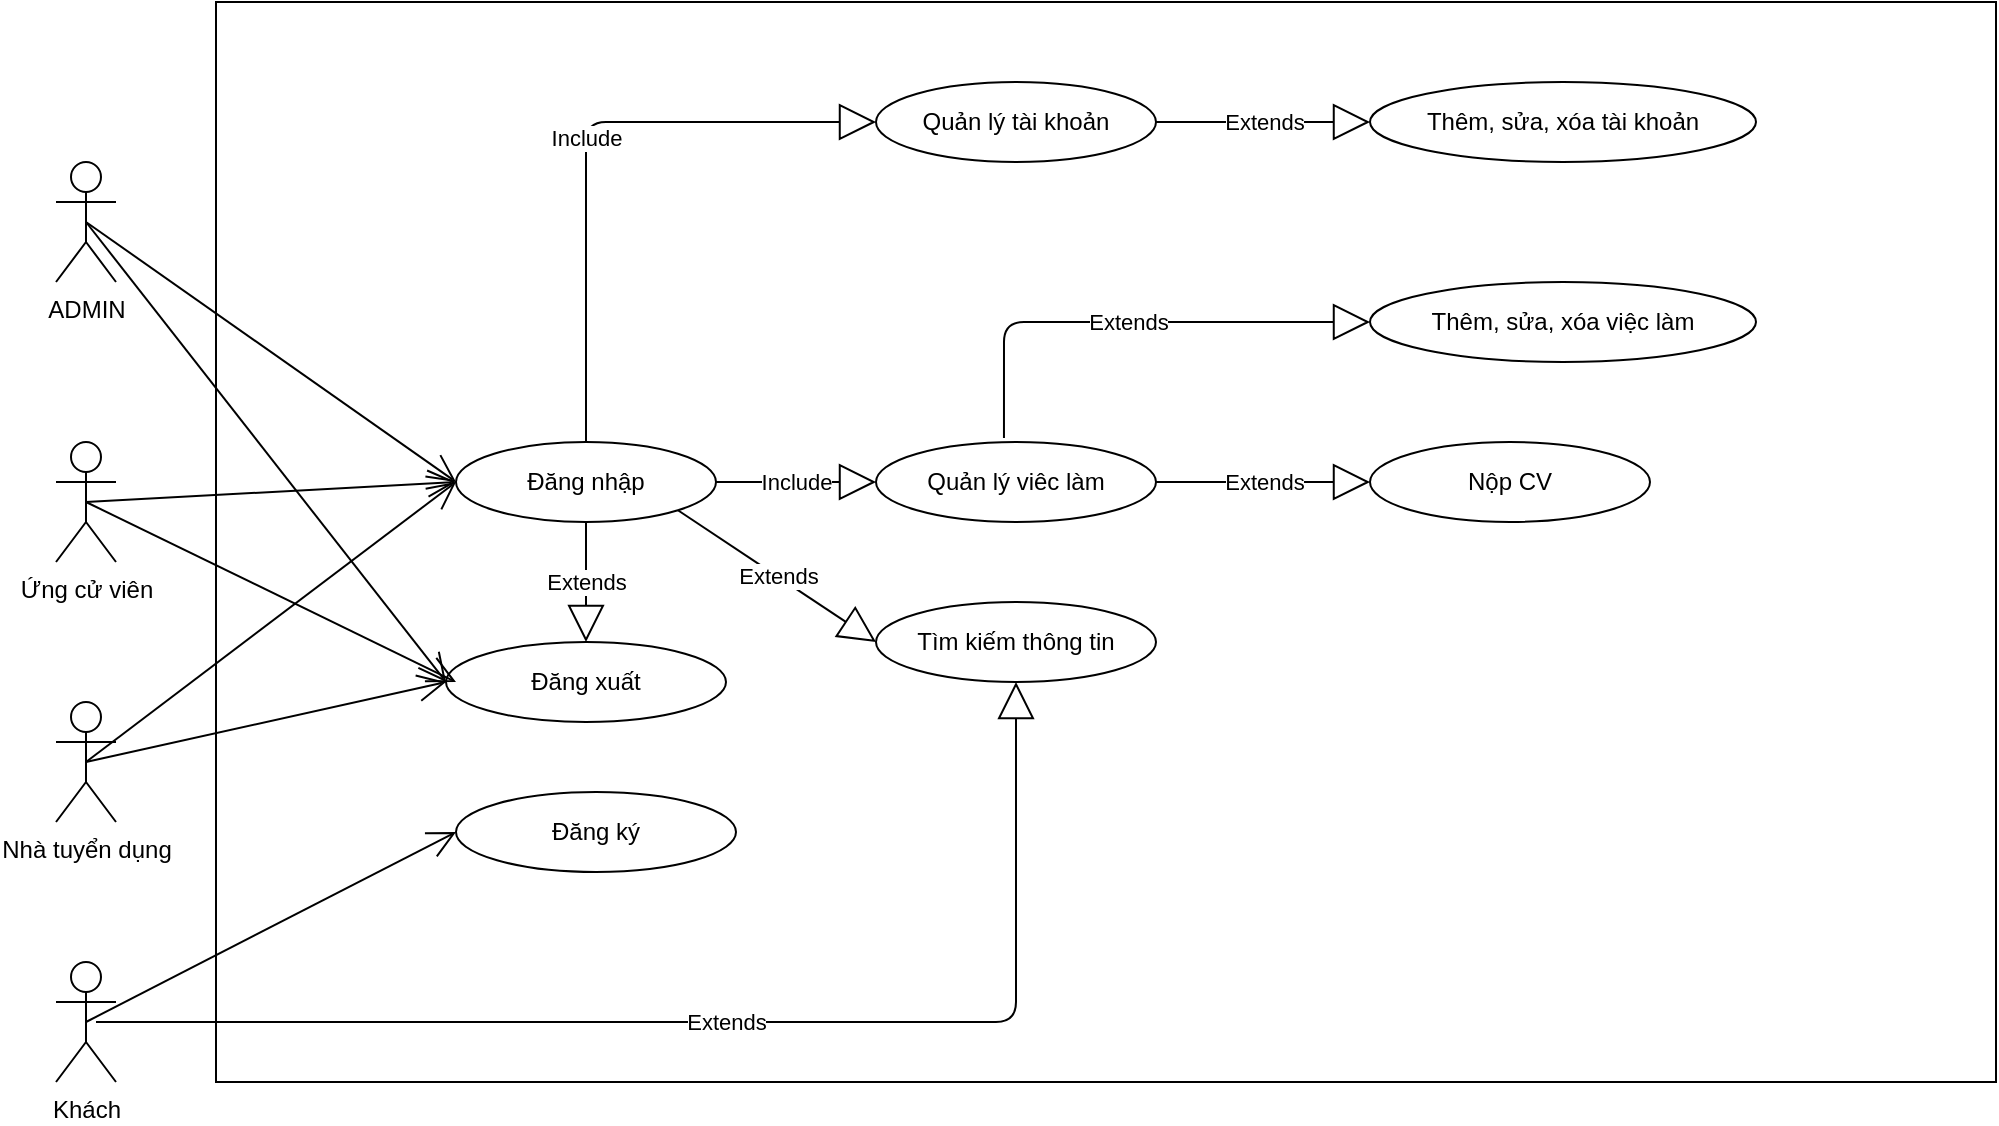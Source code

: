 <mxfile>
    <diagram id="fr2KlNhKOkzF03lNpVE4" name="Use Case">
        <mxGraphModel dx="858" dy="516" grid="1" gridSize="10" guides="1" tooltips="1" connect="1" arrows="1" fold="1" page="1" pageScale="1" pageWidth="827" pageHeight="1169" background="#FFFFFF" math="0" shadow="0">
            <root>
                <mxCell id="eJQgL__n1sZ1vPiGduDF-0"/>
                <mxCell id="eJQgL__n1sZ1vPiGduDF-1" parent="eJQgL__n1sZ1vPiGduDF-0"/>
                <mxCell id="x86TnqXoDqmTtLjbJhbb-0" value="ADMIN" style="shape=umlActor;verticalLabelPosition=bottom;verticalAlign=top;html=1;fontColor=#000000;strokeColor=#000000;" vertex="1" parent="eJQgL__n1sZ1vPiGduDF-1">
                    <mxGeometry x="30" y="230" width="30" height="60" as="geometry"/>
                </mxCell>
                <mxCell id="x86TnqXoDqmTtLjbJhbb-1" value="" style="html=1;fontColor=#000000;strokeColor=#000000;fillColor=#FFFFFF;" vertex="1" parent="eJQgL__n1sZ1vPiGduDF-1">
                    <mxGeometry x="110" y="150" width="890" height="540" as="geometry"/>
                </mxCell>
                <mxCell id="x86TnqXoDqmTtLjbJhbb-2" value="Đăng nhập" style="ellipse;whiteSpace=wrap;html=1;fontColor=#000000;strokeColor=#000000;fillColor=#FFFFFF;" vertex="1" parent="eJQgL__n1sZ1vPiGduDF-1">
                    <mxGeometry x="230" y="370" width="130" height="40" as="geometry"/>
                </mxCell>
                <mxCell id="x86TnqXoDqmTtLjbJhbb-3" value="Đăng ký" style="ellipse;whiteSpace=wrap;html=1;fontColor=#000000;strokeColor=#000000;fillColor=#FFFFFF;" vertex="1" parent="eJQgL__n1sZ1vPiGduDF-1">
                    <mxGeometry x="230" y="545" width="140" height="40" as="geometry"/>
                </mxCell>
                <mxCell id="x86TnqXoDqmTtLjbJhbb-4" value="Quản lý tài khoản" style="ellipse;whiteSpace=wrap;html=1;fontColor=#000000;strokeColor=#000000;fillColor=#FFFFFF;" vertex="1" parent="eJQgL__n1sZ1vPiGduDF-1">
                    <mxGeometry x="440" y="190" width="140" height="40" as="geometry"/>
                </mxCell>
                <mxCell id="x86TnqXoDqmTtLjbJhbb-6" value="Tìm kiếm thông tin" style="ellipse;whiteSpace=wrap;html=1;fontColor=#000000;strokeColor=#000000;fillColor=#FFFFFF;" vertex="1" parent="eJQgL__n1sZ1vPiGduDF-1">
                    <mxGeometry x="440" y="450" width="140" height="40" as="geometry"/>
                </mxCell>
                <mxCell id="x86TnqXoDqmTtLjbJhbb-7" value="Nộp CV" style="ellipse;whiteSpace=wrap;html=1;fontColor=#000000;strokeColor=#000000;fillColor=#FFFFFF;" vertex="1" parent="eJQgL__n1sZ1vPiGduDF-1">
                    <mxGeometry x="687" y="370" width="140" height="40" as="geometry"/>
                </mxCell>
                <mxCell id="x86TnqXoDqmTtLjbJhbb-8" value="Quản lý viêc làm" style="ellipse;whiteSpace=wrap;html=1;fontColor=#000000;strokeColor=#000000;fillColor=#FFFFFF;" vertex="1" parent="eJQgL__n1sZ1vPiGduDF-1">
                    <mxGeometry x="440" y="370" width="140" height="40" as="geometry"/>
                </mxCell>
                <mxCell id="x86TnqXoDqmTtLjbJhbb-9" value="Đăng xuất" style="ellipse;whiteSpace=wrap;html=1;fontColor=#000000;strokeColor=#000000;fillColor=#FFFFFF;" vertex="1" parent="eJQgL__n1sZ1vPiGduDF-1">
                    <mxGeometry x="225" y="470" width="140" height="40" as="geometry"/>
                </mxCell>
                <mxCell id="x86TnqXoDqmTtLjbJhbb-10" value="Ứng cử viên" style="shape=umlActor;verticalLabelPosition=bottom;verticalAlign=top;html=1;fontColor=#000000;strokeColor=#000000;fillColor=#FFFFFF;" vertex="1" parent="eJQgL__n1sZ1vPiGduDF-1">
                    <mxGeometry x="30" y="370" width="30" height="60" as="geometry"/>
                </mxCell>
                <mxCell id="x86TnqXoDqmTtLjbJhbb-15" value="Nhà tuyển dụng" style="shape=umlActor;verticalLabelPosition=bottom;verticalAlign=top;html=1;fontColor=#000000;strokeColor=#000000;fillColor=#FFFFFF;" vertex="1" parent="eJQgL__n1sZ1vPiGduDF-1">
                    <mxGeometry x="30" y="500" width="30" height="60" as="geometry"/>
                </mxCell>
                <mxCell id="x86TnqXoDqmTtLjbJhbb-16" value="Khách" style="shape=umlActor;verticalLabelPosition=bottom;verticalAlign=top;html=1;fontColor=#000000;strokeColor=#000000;fillColor=#FFFFFF;" vertex="1" parent="eJQgL__n1sZ1vPiGduDF-1">
                    <mxGeometry x="30" y="630" width="30" height="60" as="geometry"/>
                </mxCell>
                <mxCell id="x86TnqXoDqmTtLjbJhbb-23" value="Extends" style="endArrow=block;endSize=16;endFill=0;html=1;labelBackgroundColor=#FFFFFF;fontColor=#000000;strokeColor=#000000;exitX=0.5;exitY=1;exitDx=0;exitDy=0;entryX=0.5;entryY=0;entryDx=0;entryDy=0;" edge="1" parent="eJQgL__n1sZ1vPiGduDF-1" source="x86TnqXoDqmTtLjbJhbb-2" target="x86TnqXoDqmTtLjbJhbb-9">
                    <mxGeometry width="160" relative="1" as="geometry">
                        <mxPoint x="290" y="470" as="sourcePoint"/>
                        <mxPoint x="450" y="470" as="targetPoint"/>
                    </mxGeometry>
                </mxCell>
                <mxCell id="x86TnqXoDqmTtLjbJhbb-27" value="" style="endArrow=open;endFill=1;endSize=12;html=1;labelBackgroundColor=#FFFFFF;fontColor=#000000;strokeColor=#000000;exitX=0.5;exitY=0.5;exitDx=0;exitDy=0;exitPerimeter=0;entryX=0;entryY=0.5;entryDx=0;entryDy=0;" edge="1" parent="eJQgL__n1sZ1vPiGduDF-1" source="x86TnqXoDqmTtLjbJhbb-0" target="x86TnqXoDqmTtLjbJhbb-2">
                    <mxGeometry width="160" relative="1" as="geometry">
                        <mxPoint x="320" y="530" as="sourcePoint"/>
                        <mxPoint x="480" y="530" as="targetPoint"/>
                    </mxGeometry>
                </mxCell>
                <mxCell id="x86TnqXoDqmTtLjbJhbb-28" value="" style="endArrow=open;endFill=1;endSize=12;html=1;labelBackgroundColor=#FFFFFF;fontColor=#000000;strokeColor=#000000;exitX=0.5;exitY=0.5;exitDx=0;exitDy=0;exitPerimeter=0;entryX=0;entryY=0.5;entryDx=0;entryDy=0;" edge="1" parent="eJQgL__n1sZ1vPiGduDF-1" source="x86TnqXoDqmTtLjbJhbb-10" target="x86TnqXoDqmTtLjbJhbb-2">
                    <mxGeometry width="160" relative="1" as="geometry">
                        <mxPoint x="320" y="470" as="sourcePoint"/>
                        <mxPoint x="480" y="470" as="targetPoint"/>
                    </mxGeometry>
                </mxCell>
                <mxCell id="x86TnqXoDqmTtLjbJhbb-29" value="" style="endArrow=open;endFill=1;endSize=12;html=1;labelBackgroundColor=#FFFFFF;fontColor=#000000;strokeColor=#000000;exitX=0.5;exitY=0.5;exitDx=0;exitDy=0;exitPerimeter=0;entryX=0;entryY=0.5;entryDx=0;entryDy=0;" edge="1" parent="eJQgL__n1sZ1vPiGduDF-1" source="x86TnqXoDqmTtLjbJhbb-15" target="x86TnqXoDqmTtLjbJhbb-2">
                    <mxGeometry width="160" relative="1" as="geometry">
                        <mxPoint x="320" y="470" as="sourcePoint"/>
                        <mxPoint x="480" y="470" as="targetPoint"/>
                    </mxGeometry>
                </mxCell>
                <mxCell id="x86TnqXoDqmTtLjbJhbb-31" value="" style="endArrow=open;endFill=1;endSize=12;html=1;labelBackgroundColor=#FFFFFF;fontColor=#000000;strokeColor=#000000;exitX=0.5;exitY=0.5;exitDx=0;exitDy=0;exitPerimeter=0;entryX=0;entryY=0.5;entryDx=0;entryDy=0;" edge="1" parent="eJQgL__n1sZ1vPiGduDF-1" source="x86TnqXoDqmTtLjbJhbb-16" target="x86TnqXoDqmTtLjbJhbb-3">
                    <mxGeometry width="160" relative="1" as="geometry">
                        <mxPoint x="320" y="470" as="sourcePoint"/>
                        <mxPoint x="480" y="470" as="targetPoint"/>
                    </mxGeometry>
                </mxCell>
                <mxCell id="x86TnqXoDqmTtLjbJhbb-32" value="Include" style="endArrow=block;endSize=16;endFill=0;html=1;labelBackgroundColor=#FFFFFF;fontColor=#000000;strokeColor=#000000;exitX=0.5;exitY=0;exitDx=0;exitDy=0;entryX=0;entryY=0.5;entryDx=0;entryDy=0;" edge="1" parent="eJQgL__n1sZ1vPiGduDF-1" source="x86TnqXoDqmTtLjbJhbb-2" target="x86TnqXoDqmTtLjbJhbb-4">
                    <mxGeometry width="160" relative="1" as="geometry">
                        <mxPoint x="320" y="330" as="sourcePoint"/>
                        <mxPoint x="480" y="330" as="targetPoint"/>
                        <Array as="points">
                            <mxPoint x="295" y="210"/>
                        </Array>
                    </mxGeometry>
                </mxCell>
                <mxCell id="x86TnqXoDqmTtLjbJhbb-36" value="Include" style="endArrow=block;endSize=16;endFill=0;html=1;labelBackgroundColor=#FFFFFF;fontColor=#000000;strokeColor=#000000;entryX=0;entryY=0.5;entryDx=0;entryDy=0;exitX=1;exitY=0.5;exitDx=0;exitDy=0;" edge="1" parent="eJQgL__n1sZ1vPiGduDF-1" source="x86TnqXoDqmTtLjbJhbb-2" target="x86TnqXoDqmTtLjbJhbb-8">
                    <mxGeometry width="160" relative="1" as="geometry">
                        <mxPoint x="310" y="310" as="sourcePoint"/>
                        <mxPoint x="424" y="310" as="targetPoint"/>
                        <Array as="points"/>
                    </mxGeometry>
                </mxCell>
                <mxCell id="x86TnqXoDqmTtLjbJhbb-37" value="Extends" style="endArrow=block;endSize=16;endFill=0;html=1;labelBackgroundColor=#FFFFFF;fontColor=#000000;strokeColor=#000000;exitX=1;exitY=1;exitDx=0;exitDy=0;entryX=0;entryY=0.5;entryDx=0;entryDy=0;" edge="1" parent="eJQgL__n1sZ1vPiGduDF-1" source="x86TnqXoDqmTtLjbJhbb-2" target="x86TnqXoDqmTtLjbJhbb-6">
                    <mxGeometry width="160" relative="1" as="geometry">
                        <mxPoint x="320" y="330" as="sourcePoint"/>
                        <mxPoint x="480" y="330" as="targetPoint"/>
                    </mxGeometry>
                </mxCell>
                <mxCell id="x86TnqXoDqmTtLjbJhbb-38" value="Extends" style="endArrow=block;endSize=16;endFill=0;html=1;labelBackgroundColor=#FFFFFF;fontColor=#000000;strokeColor=#000000;entryX=0.5;entryY=1;entryDx=0;entryDy=0;" edge="1" parent="eJQgL__n1sZ1vPiGduDF-1" target="x86TnqXoDqmTtLjbJhbb-6">
                    <mxGeometry width="160" relative="1" as="geometry">
                        <mxPoint x="50" y="660" as="sourcePoint"/>
                        <mxPoint x="480" y="430" as="targetPoint"/>
                        <Array as="points">
                            <mxPoint x="510" y="660"/>
                        </Array>
                    </mxGeometry>
                </mxCell>
                <mxCell id="x86TnqXoDqmTtLjbJhbb-40" value="Thêm, sửa, xóa tài khoản" style="ellipse;whiteSpace=wrap;html=1;fontColor=#000000;strokeColor=#000000;fillColor=#FFFFFF;" vertex="1" parent="eJQgL__n1sZ1vPiGduDF-1">
                    <mxGeometry x="687" y="190" width="193" height="40" as="geometry"/>
                </mxCell>
                <mxCell id="x86TnqXoDqmTtLjbJhbb-41" value="Extends" style="endArrow=block;endSize=16;endFill=0;html=1;labelBackgroundColor=#FFFFFF;fontColor=#000000;strokeColor=#000000;exitX=1;exitY=0.5;exitDx=0;exitDy=0;entryX=0;entryY=0.5;entryDx=0;entryDy=0;" edge="1" parent="eJQgL__n1sZ1vPiGduDF-1" source="x86TnqXoDqmTtLjbJhbb-4" target="x86TnqXoDqmTtLjbJhbb-40">
                    <mxGeometry width="160" relative="1" as="geometry">
                        <mxPoint x="700" y="330" as="sourcePoint"/>
                        <mxPoint x="860" y="330" as="targetPoint"/>
                    </mxGeometry>
                </mxCell>
                <mxCell id="x86TnqXoDqmTtLjbJhbb-42" value="Extends" style="endArrow=block;endSize=16;endFill=0;html=1;labelBackgroundColor=#FFFFFF;fontColor=#000000;strokeColor=#000000;exitX=1;exitY=0.5;exitDx=0;exitDy=0;entryX=0;entryY=0.5;entryDx=0;entryDy=0;" edge="1" parent="eJQgL__n1sZ1vPiGduDF-1" source="x86TnqXoDqmTtLjbJhbb-8" target="x86TnqXoDqmTtLjbJhbb-7">
                    <mxGeometry width="160" relative="1" as="geometry">
                        <mxPoint x="700" y="430" as="sourcePoint"/>
                        <mxPoint x="860" y="430" as="targetPoint"/>
                    </mxGeometry>
                </mxCell>
                <mxCell id="x86TnqXoDqmTtLjbJhbb-44" value="Thêm, sửa, xóa việc làm" style="ellipse;whiteSpace=wrap;html=1;fontColor=#000000;strokeColor=#000000;fillColor=#FFFFFF;" vertex="1" parent="eJQgL__n1sZ1vPiGduDF-1">
                    <mxGeometry x="687" y="290" width="193" height="40" as="geometry"/>
                </mxCell>
                <mxCell id="x86TnqXoDqmTtLjbJhbb-45" value="Extends" style="endArrow=block;endSize=16;endFill=0;html=1;labelBackgroundColor=#FFFFFF;fontColor=#000000;strokeColor=#000000;exitX=0.457;exitY=-0.05;exitDx=0;exitDy=0;entryX=0;entryY=0.5;entryDx=0;entryDy=0;exitPerimeter=0;" edge="1" parent="eJQgL__n1sZ1vPiGduDF-1" source="x86TnqXoDqmTtLjbJhbb-8" target="x86TnqXoDqmTtLjbJhbb-44">
                    <mxGeometry width="160" relative="1" as="geometry">
                        <mxPoint x="550" y="309.5" as="sourcePoint"/>
                        <mxPoint x="657" y="309.5" as="targetPoint"/>
                        <Array as="points">
                            <mxPoint x="504" y="310"/>
                        </Array>
                    </mxGeometry>
                </mxCell>
                <mxCell id="x86TnqXoDqmTtLjbJhbb-46" value="" style="endArrow=open;endFill=1;endSize=12;html=1;labelBackgroundColor=#FFFFFF;fontColor=#000000;strokeColor=#000000;exitX=0.5;exitY=0.5;exitDx=0;exitDy=0;exitPerimeter=0;entryX=0;entryY=0.5;entryDx=0;entryDy=0;" edge="1" parent="eJQgL__n1sZ1vPiGduDF-1" source="x86TnqXoDqmTtLjbJhbb-0" target="x86TnqXoDqmTtLjbJhbb-9">
                    <mxGeometry width="160" relative="1" as="geometry">
                        <mxPoint x="320" y="430" as="sourcePoint"/>
                        <mxPoint x="480" y="430" as="targetPoint"/>
                    </mxGeometry>
                </mxCell>
                <mxCell id="x86TnqXoDqmTtLjbJhbb-47" value="" style="endArrow=open;endFill=1;endSize=12;html=1;labelBackgroundColor=#FFFFFF;fontColor=#000000;strokeColor=#000000;exitX=0.5;exitY=0.5;exitDx=0;exitDy=0;exitPerimeter=0;entryX=0;entryY=0.5;entryDx=0;entryDy=0;" edge="1" parent="eJQgL__n1sZ1vPiGduDF-1" source="x86TnqXoDqmTtLjbJhbb-15" target="x86TnqXoDqmTtLjbJhbb-9">
                    <mxGeometry width="160" relative="1" as="geometry">
                        <mxPoint x="320" y="430" as="sourcePoint"/>
                        <mxPoint x="230" y="490" as="targetPoint"/>
                    </mxGeometry>
                </mxCell>
                <mxCell id="x86TnqXoDqmTtLjbJhbb-48" value="" style="endArrow=open;endFill=1;endSize=12;html=1;labelBackgroundColor=#FFFFFF;fontColor=#000000;strokeColor=#000000;exitX=0.5;exitY=0.5;exitDx=0;exitDy=0;exitPerimeter=0;" edge="1" parent="eJQgL__n1sZ1vPiGduDF-1" source="x86TnqXoDqmTtLjbJhbb-10">
                    <mxGeometry width="160" relative="1" as="geometry">
                        <mxPoint x="280" y="430" as="sourcePoint"/>
                        <mxPoint x="230" y="490" as="targetPoint"/>
                    </mxGeometry>
                </mxCell>
            </root>
        </mxGraphModel>
    </diagram>
    <diagram id="EmFJomg4XYkRm--oZ1mN" name="UML">
        <mxGraphModel dx="591" dy="518" grid="1" gridSize="10" guides="1" tooltips="1" connect="1" arrows="1" fold="1" page="1" pageScale="1" pageWidth="827" pageHeight="1169" background="#FFFFFF" math="0" shadow="0">
            <root>
                <mxCell id="0"/>
                <mxCell id="1" parent="0"/>
                <mxCell id="136" value="members" style="swimlane;fontStyle=1;align=center;verticalAlign=top;childLayout=stackLayout;horizontal=1;startSize=26;horizontalStack=0;resizeParent=1;resizeParentMax=0;resizeLast=0;collapsible=1;marginBottom=0;fillColor=#f5f5f5;strokeColor=#666666;fontColor=#000000;" vertex="1" parent="1">
                    <mxGeometry x="334" y="122" width="160" height="268" as="geometry"/>
                </mxCell>
                <mxCell id="137" value="+ id: int" style="text;strokeColor=#d6b656;fillColor=#fff2cc;align=left;verticalAlign=top;spacingLeft=4;spacingRight=4;overflow=hidden;rotatable=0;points=[[0,0.5],[1,0.5]];portConstraint=eastwest;fontColor=#000000;" vertex="1" parent="136">
                    <mxGeometry y="26" width="160" height="26" as="geometry"/>
                </mxCell>
                <mxCell id="140" value="+ email: varchar" style="text;strokeColor=#d6b656;fillColor=#fff2cc;align=left;verticalAlign=top;spacingLeft=4;spacingRight=4;overflow=hidden;rotatable=0;points=[[0,0.5],[1,0.5]];portConstraint=eastwest;fontColor=#000000;" vertex="1" parent="136">
                    <mxGeometry y="52" width="160" height="26" as="geometry"/>
                </mxCell>
                <mxCell id="141" value="+ pass: varchar" style="text;strokeColor=#d6b656;fillColor=#fff2cc;align=left;verticalAlign=top;spacingLeft=4;spacingRight=4;overflow=hidden;rotatable=0;points=[[0,0.5],[1,0.5]];portConstraint=eastwest;fontColor=#000000;" vertex="1" parent="136">
                    <mxGeometry y="78" width="160" height="26" as="geometry"/>
                </mxCell>
                <mxCell id="143" value="+ chuc_vu: int" style="text;strokeColor=#d6b656;fillColor=#fff2cc;align=left;verticalAlign=top;spacingLeft=4;spacingRight=4;overflow=hidden;rotatable=0;points=[[0,0.5],[1,0.5]];portConstraint=eastwest;fontColor=#000000;" vertex="1" parent="136">
                    <mxGeometry y="104" width="160" height="26" as="geometry"/>
                </mxCell>
                <mxCell id="142" value="+ ung_cu_vien_id: int" style="text;strokeColor=#d6b656;fillColor=#fff2cc;align=left;verticalAlign=top;spacingLeft=4;spacingRight=4;overflow=hidden;rotatable=0;points=[[0,0.5],[1,0.5]];portConstraint=eastwest;fontColor=#000000;" vertex="1" parent="136">
                    <mxGeometry y="130" width="160" height="26" as="geometry"/>
                </mxCell>
                <mxCell id="144" value="+ nha_tuyen_dung_id: int" style="text;strokeColor=#d6b656;fillColor=#fff2cc;align=left;verticalAlign=top;spacingLeft=4;spacingRight=4;overflow=hidden;rotatable=0;points=[[0,0.5],[1,0.5]];portConstraint=eastwest;fontColor=#000000;" vertex="1" parent="136">
                    <mxGeometry y="156" width="160" height="26" as="geometry"/>
                </mxCell>
                <mxCell id="145" value="+ date_created: date" style="text;strokeColor=#d6b656;fillColor=#fff2cc;align=left;verticalAlign=top;spacingLeft=4;spacingRight=4;overflow=hidden;rotatable=0;points=[[0,0.5],[1,0.5]];portConstraint=eastwest;fontColor=#000000;" vertex="1" parent="136">
                    <mxGeometry y="182" width="160" height="26" as="geometry"/>
                </mxCell>
                <mxCell id="138" value="" style="line;strokeWidth=1;fillColor=#fff2cc;align=left;verticalAlign=middle;spacingTop=-1;spacingLeft=3;spacingRight=3;rotatable=0;labelPosition=right;points=[];portConstraint=eastwest;strokeColor=#d6b656;fontColor=#000000;" vertex="1" parent="136">
                    <mxGeometry y="208" width="160" height="8" as="geometry"/>
                </mxCell>
                <mxCell id="146" value="+ create_member(): void" style="text;strokeColor=#d6b656;fillColor=#fff2cc;align=left;verticalAlign=top;spacingLeft=4;spacingRight=4;overflow=hidden;rotatable=0;points=[[0,0.5],[1,0.5]];portConstraint=eastwest;fontColor=#000000;" vertex="1" parent="136">
                    <mxGeometry y="216" width="160" height="26" as="geometry"/>
                </mxCell>
                <mxCell id="139" value="+ delete_member(): void" style="text;strokeColor=#d6b656;fillColor=#fff2cc;align=left;verticalAlign=top;spacingLeft=4;spacingRight=4;overflow=hidden;rotatable=0;points=[[0,0.5],[1,0.5]];portConstraint=eastwest;fontColor=#000000;" vertex="1" parent="136">
                    <mxGeometry y="242" width="160" height="26" as="geometry"/>
                </mxCell>
                <mxCell id="147" value="ung_cu_vien" style="swimlane;fontStyle=1;align=center;verticalAlign=top;childLayout=stackLayout;horizontal=1;startSize=26;horizontalStack=0;resizeParent=1;resizeParentMax=0;resizeLast=0;collapsible=1;marginBottom=0;fillColor=#f5f5f5;strokeColor=#666666;fontColor=#000000;" vertex="1" parent="1">
                    <mxGeometry x="640" y="122" width="160" height="528" as="geometry"/>
                </mxCell>
                <mxCell id="148" value="+ id: int" style="text;strokeColor=#d6b656;fillColor=#fff2cc;align=left;verticalAlign=top;spacingLeft=4;spacingRight=4;overflow=hidden;rotatable=0;points=[[0,0.5],[1,0.5]];portConstraint=eastwest;fontColor=#000000;" vertex="1" parent="147">
                    <mxGeometry y="26" width="160" height="26" as="geometry"/>
                </mxCell>
                <mxCell id="149" value="+ name: varchar" style="text;strokeColor=#d6b656;fillColor=#fff2cc;align=left;verticalAlign=top;spacingLeft=4;spacingRight=4;overflow=hidden;rotatable=0;points=[[0,0.5],[1,0.5]];portConstraint=eastwest;fontColor=#000000;" vertex="1" parent="147">
                    <mxGeometry y="52" width="160" height="26" as="geometry"/>
                </mxCell>
                <mxCell id="150" value="+ sdt: varchar" style="text;strokeColor=#d6b656;fillColor=#fff2cc;align=left;verticalAlign=top;spacingLeft=4;spacingRight=4;overflow=hidden;rotatable=0;points=[[0,0.5],[1,0.5]];portConstraint=eastwest;fontColor=#000000;" vertex="1" parent="147">
                    <mxGeometry y="78" width="160" height="26" as="geometry"/>
                </mxCell>
                <mxCell id="151" value="+ gioi_tinh: int" style="text;strokeColor=#d6b656;fillColor=#fff2cc;align=left;verticalAlign=top;spacingLeft=4;spacingRight=4;overflow=hidden;rotatable=0;points=[[0,0.5],[1,0.5]];portConstraint=eastwest;fontColor=#000000;" vertex="1" parent="147">
                    <mxGeometry y="104" width="160" height="26" as="geometry"/>
                </mxCell>
                <mxCell id="152" value="+ ngay_sinh: date" style="text;strokeColor=#d6b656;fillColor=#fff2cc;align=left;verticalAlign=top;spacingLeft=4;spacingRight=4;overflow=hidden;rotatable=0;points=[[0,0.5],[1,0.5]];portConstraint=eastwest;fontColor=#000000;" vertex="1" parent="147">
                    <mxGeometry y="130" width="160" height="26" as="geometry"/>
                </mxCell>
                <mxCell id="153" value="+ hon_nhan: int" style="text;strokeColor=#d6b656;fillColor=#fff2cc;align=left;verticalAlign=top;spacingLeft=4;spacingRight=4;overflow=hidden;rotatable=0;points=[[0,0.5],[1,0.5]];portConstraint=eastwest;fontColor=#000000;" vertex="1" parent="147">
                    <mxGeometry y="156" width="160" height="26" as="geometry"/>
                </mxCell>
                <mxCell id="154" value="+ dia_chi: varchar" style="text;strokeColor=#d6b656;fillColor=#fff2cc;align=left;verticalAlign=top;spacingLeft=4;spacingRight=4;overflow=hidden;rotatable=0;points=[[0,0.5],[1,0.5]];portConstraint=eastwest;fontColor=#000000;" vertex="1" parent="147">
                    <mxGeometry y="182" width="160" height="26" as="geometry"/>
                </mxCell>
                <mxCell id="158" value="+ file: varchar" style="text;strokeColor=#d6b656;fillColor=#fff2cc;align=left;verticalAlign=top;spacingLeft=4;spacingRight=4;overflow=hidden;rotatable=0;points=[[0,0.5],[1,0.5]];portConstraint=eastwest;fontColor=#000000;" vertex="1" parent="147">
                    <mxGeometry y="208" width="160" height="26" as="geometry"/>
                </mxCell>
                <mxCell id="159" value="+ avatar: varchar" style="text;strokeColor=#d6b656;fillColor=#fff2cc;align=left;verticalAlign=top;spacingLeft=4;spacingRight=4;overflow=hidden;rotatable=0;points=[[0,0.5],[1,0.5]];portConstraint=eastwest;fontColor=#000000;" vertex="1" parent="147">
                    <mxGeometry y="234" width="160" height="26" as="geometry"/>
                </mxCell>
                <mxCell id="162" value="+ tieu_de: varchar" style="text;strokeColor=#d6b656;fillColor=#fff2cc;align=left;verticalAlign=top;spacingLeft=4;spacingRight=4;overflow=hidden;rotatable=0;points=[[0,0.5],[1,0.5]];portConstraint=eastwest;fontColor=#000000;" vertex="1" parent="147">
                    <mxGeometry y="260" width="160" height="26" as="geometry"/>
                </mxCell>
                <mxCell id="164" value="+ trinh_do: varchar" style="text;strokeColor=#d6b656;fillColor=#fff2cc;align=left;verticalAlign=top;spacingLeft=4;spacingRight=4;overflow=hidden;rotatable=0;points=[[0,0.5],[1,0.5]];portConstraint=eastwest;fontColor=#000000;" vertex="1" parent="147">
                    <mxGeometry y="286" width="160" height="26" as="geometry"/>
                </mxCell>
                <mxCell id="165" value="+ kinh_nghiem: varchar" style="text;strokeColor=#d6b656;fillColor=#fff2cc;align=left;verticalAlign=top;spacingLeft=4;spacingRight=4;overflow=hidden;rotatable=0;points=[[0,0.5],[1,0.5]];portConstraint=eastwest;fontColor=#000000;" vertex="1" parent="147">
                    <mxGeometry y="312" width="160" height="26" as="geometry"/>
                </mxCell>
                <mxCell id="166" value="+ cap_bac: varchar" style="text;strokeColor=#d6b656;fillColor=#fff2cc;align=left;verticalAlign=top;spacingLeft=4;spacingRight=4;overflow=hidden;rotatable=0;points=[[0,0.5],[1,0.5]];portConstraint=eastwest;fontColor=#000000;" vertex="1" parent="147">
                    <mxGeometry y="338" width="160" height="26" as="geometry"/>
                </mxCell>
                <mxCell id="163" value="+ cong_viec: varchar" style="text;strokeColor=#d6b656;fillColor=#fff2cc;align=left;verticalAlign=top;spacingLeft=4;spacingRight=4;overflow=hidden;rotatable=0;points=[[0,0.5],[1,0.5]];portConstraint=eastwest;fontColor=#000000;" vertex="1" parent="147">
                    <mxGeometry y="364" width="160" height="26" as="geometry"/>
                </mxCell>
                <mxCell id="161" value="+ muc_luong: int" style="text;strokeColor=#d6b656;fillColor=#fff2cc;align=left;verticalAlign=top;spacingLeft=4;spacingRight=4;overflow=hidden;rotatable=0;points=[[0,0.5],[1,0.5]];portConstraint=eastwest;fontColor=#000000;" vertex="1" parent="147">
                    <mxGeometry y="390" width="160" height="26" as="geometry"/>
                </mxCell>
                <mxCell id="160" value="+ noi_lam_viec: varchar" style="text;strokeColor=#d6b656;fillColor=#fff2cc;align=left;verticalAlign=top;spacingLeft=4;spacingRight=4;overflow=hidden;rotatable=0;points=[[0,0.5],[1,0.5]];portConstraint=eastwest;fontColor=#000000;" vertex="1" parent="147">
                    <mxGeometry y="416" width="160" height="26" as="geometry"/>
                </mxCell>
                <mxCell id="155" value="" style="line;strokeWidth=1;fillColor=#fff2cc;align=left;verticalAlign=middle;spacingTop=-1;spacingLeft=3;spacingRight=3;rotatable=0;labelPosition=right;points=[];portConstraint=eastwest;strokeColor=#d6b656;fontColor=#000000;" vertex="1" parent="147">
                    <mxGeometry y="442" width="160" height="8" as="geometry"/>
                </mxCell>
                <mxCell id="156" value="+ update_info(): void" style="text;strokeColor=#d6b656;fillColor=#fff2cc;align=left;verticalAlign=top;spacingLeft=4;spacingRight=4;overflow=hidden;rotatable=0;points=[[0,0.5],[1,0.5]];portConstraint=eastwest;fontColor=#000000;" vertex="1" parent="147">
                    <mxGeometry y="450" width="160" height="26" as="geometry"/>
                </mxCell>
                <mxCell id="167" value="+ upload_file(): void" style="text;strokeColor=#d6b656;fillColor=#fff2cc;align=left;verticalAlign=top;spacingLeft=4;spacingRight=4;overflow=hidden;rotatable=0;points=[[0,0.5],[1,0.5]];portConstraint=eastwest;fontColor=#000000;" vertex="1" parent="147">
                    <mxGeometry y="476" width="160" height="26" as="geometry"/>
                </mxCell>
                <mxCell id="157" value="+ upload_avatar(): void" style="text;strokeColor=#d6b656;fillColor=#fff2cc;align=left;verticalAlign=top;spacingLeft=4;spacingRight=4;overflow=hidden;rotatable=0;points=[[0,0.5],[1,0.5]];portConstraint=eastwest;fontColor=#000000;" vertex="1" parent="147">
                    <mxGeometry y="502" width="160" height="26" as="geometry"/>
                </mxCell>
                <mxCell id="168" value="nha_tuyen_dung" style="swimlane;fontStyle=1;align=center;verticalAlign=top;childLayout=stackLayout;horizontal=1;startSize=26;horizontalStack=0;resizeParent=1;resizeParentMax=0;resizeLast=0;collapsible=1;marginBottom=0;fillColor=#f5f5f5;strokeColor=#666666;fontColor=#333333;" vertex="1" parent="1">
                    <mxGeometry x="10" y="122" width="160" height="372" as="geometry"/>
                </mxCell>
                <mxCell id="169" value="+ id: int" style="text;align=left;verticalAlign=top;spacingLeft=4;spacingRight=4;overflow=hidden;rotatable=0;points=[[0,0.5],[1,0.5]];portConstraint=eastwest;fillColor=#fff2cc;strokeColor=#d6b656;fontColor=#000000;" vertex="1" parent="168">
                    <mxGeometry y="26" width="160" height="26" as="geometry"/>
                </mxCell>
                <mxCell id="170" value="+ name: varchar" style="text;align=left;verticalAlign=top;spacingLeft=4;spacingRight=4;overflow=hidden;rotatable=0;points=[[0,0.5],[1,0.5]];portConstraint=eastwest;fillColor=#fff2cc;strokeColor=#d6b656;fontColor=#000000;" vertex="1" parent="168">
                    <mxGeometry y="52" width="160" height="26" as="geometry"/>
                </mxCell>
                <mxCell id="171" value="+ sdt: varchar" style="text;align=left;verticalAlign=top;spacingLeft=4;spacingRight=4;overflow=hidden;rotatable=0;points=[[0,0.5],[1,0.5]];portConstraint=eastwest;fillColor=#fff2cc;strokeColor=#d6b656;fontColor=#000000;" vertex="1" parent="168">
                    <mxGeometry y="78" width="160" height="26" as="geometry"/>
                </mxCell>
                <mxCell id="172" value="+ cong_ty: varchar" style="text;align=left;verticalAlign=top;spacingLeft=4;spacingRight=4;overflow=hidden;rotatable=0;points=[[0,0.5],[1,0.5]];portConstraint=eastwest;fillColor=#fff2cc;strokeColor=#d6b656;fontColor=#000000;" vertex="1" parent="168">
                    <mxGeometry y="104" width="160" height="26" as="geometry"/>
                </mxCell>
                <mxCell id="173" value="+ dia_chi: varchar" style="text;align=left;verticalAlign=top;spacingLeft=4;spacingRight=4;overflow=hidden;rotatable=0;points=[[0,0.5],[1,0.5]];portConstraint=eastwest;fillColor=#fff2cc;strokeColor=#d6b656;fontColor=#000000;" vertex="1" parent="168">
                    <mxGeometry y="130" width="160" height="26" as="geometry"/>
                </mxCell>
                <mxCell id="174" value="+ thanh_pho: varchar" style="text;align=left;verticalAlign=top;spacingLeft=4;spacingRight=4;overflow=hidden;rotatable=0;points=[[0,0.5],[1,0.5]];portConstraint=eastwest;fillColor=#fff2cc;strokeColor=#d6b656;fontColor=#000000;" vertex="1" parent="168">
                    <mxGeometry y="156" width="160" height="26" as="geometry"/>
                </mxCell>
                <mxCell id="175" value="+ logo: varchar" style="text;align=left;verticalAlign=top;spacingLeft=4;spacingRight=4;overflow=hidden;rotatable=0;points=[[0,0.5],[1,0.5]];portConstraint=eastwest;fillColor=#fff2cc;strokeColor=#d6b656;fontColor=#000000;" vertex="1" parent="168">
                    <mxGeometry y="182" width="160" height="26" as="geometry"/>
                </mxCell>
                <mxCell id="176" value="+ quy_mo: int" style="text;align=left;verticalAlign=top;spacingLeft=4;spacingRight=4;overflow=hidden;rotatable=0;points=[[0,0.5],[1,0.5]];portConstraint=eastwest;fillColor=#fff2cc;strokeColor=#d6b656;fontColor=#000000;" vertex="1" parent="168">
                    <mxGeometry y="208" width="160" height="26" as="geometry"/>
                </mxCell>
                <mxCell id="177" value="+ gioi_thieu: varchar" style="text;align=left;verticalAlign=top;spacingLeft=4;spacingRight=4;overflow=hidden;rotatable=0;points=[[0,0.5],[1,0.5]];portConstraint=eastwest;fillColor=#fff2cc;strokeColor=#d6b656;fontColor=#000000;" vertex="1" parent="168">
                    <mxGeometry y="234" width="160" height="26" as="geometry"/>
                </mxCell>
                <mxCell id="178" value="+ website: varchar" style="text;align=left;verticalAlign=top;spacingLeft=4;spacingRight=4;overflow=hidden;rotatable=0;points=[[0,0.5],[1,0.5]];portConstraint=eastwest;fillColor=#fff2cc;strokeColor=#d6b656;fontColor=#000000;" vertex="1" parent="168">
                    <mxGeometry y="260" width="160" height="26" as="geometry"/>
                </mxCell>
                <mxCell id="185" value="" style="line;strokeWidth=1;align=left;verticalAlign=middle;spacingTop=-1;spacingLeft=3;spacingRight=3;rotatable=0;labelPosition=right;points=[];portConstraint=eastwest;fillColor=#fff2cc;strokeColor=#d6b656;fontColor=#000000;" vertex="1" parent="168">
                    <mxGeometry y="286" width="160" height="8" as="geometry"/>
                </mxCell>
                <mxCell id="186" value="+ update_info(): void" style="text;align=left;verticalAlign=top;spacingLeft=4;spacingRight=4;overflow=hidden;rotatable=0;points=[[0,0.5],[1,0.5]];portConstraint=eastwest;fillColor=#fff2cc;strokeColor=#d6b656;fontColor=#000000;" vertex="1" parent="168">
                    <mxGeometry y="294" width="160" height="26" as="geometry"/>
                </mxCell>
                <mxCell id="187" value="+ upload_logo(): void" style="text;align=left;verticalAlign=top;spacingLeft=4;spacingRight=4;overflow=hidden;rotatable=0;points=[[0,0.5],[1,0.5]];portConstraint=eastwest;fillColor=#fff2cc;strokeColor=#d6b656;fontColor=#000000;" vertex="1" parent="168">
                    <mxGeometry y="320" width="160" height="26" as="geometry"/>
                </mxCell>
                <mxCell id="188" value="+ tim_kiem(): void" style="text;align=left;verticalAlign=top;spacingLeft=4;spacingRight=4;overflow=hidden;rotatable=0;points=[[0,0.5],[1,0.5]];portConstraint=eastwest;fillColor=#fff2cc;strokeColor=#d6b656;fontColor=#000000;" vertex="1" parent="168">
                    <mxGeometry y="346" width="160" height="26" as="geometry"/>
                </mxCell>
                <mxCell id="217" value="ung_tuyen" style="swimlane;fontStyle=1;align=center;verticalAlign=top;childLayout=stackLayout;horizontal=1;startSize=26;horizontalStack=0;resizeParent=1;resizeParentMax=0;resizeLast=0;collapsible=1;marginBottom=0;fillColor=#f5f5f5;fontColor=#000000;strokeColor=#666666;" vertex="1" parent="1">
                    <mxGeometry x="440" y="440" width="160" height="164" as="geometry"/>
                </mxCell>
                <mxCell id="218" value="+ id: int" style="text;strokeColor=#d6b656;fillColor=#fff2cc;align=left;verticalAlign=top;spacingLeft=4;spacingRight=4;overflow=hidden;rotatable=0;points=[[0,0.5],[1,0.5]];portConstraint=eastwest;fontColor=#000000;" vertex="1" parent="217">
                    <mxGeometry y="26" width="160" height="26" as="geometry"/>
                </mxCell>
                <mxCell id="219" value="+ bai_dang_id: int" style="text;strokeColor=#d6b656;fillColor=#fff2cc;align=left;verticalAlign=top;spacingLeft=4;spacingRight=4;overflow=hidden;rotatable=0;points=[[0,0.5],[1,0.5]];portConstraint=eastwest;fontColor=#000000;" vertex="1" parent="217">
                    <mxGeometry y="52" width="160" height="26" as="geometry"/>
                </mxCell>
                <mxCell id="220" value="+ ung_cu_vien_id: int" style="text;strokeColor=#d6b656;fillColor=#fff2cc;align=left;verticalAlign=top;spacingLeft=4;spacingRight=4;overflow=hidden;rotatable=0;points=[[0,0.5],[1,0.5]];portConstraint=eastwest;fontColor=#000000;" vertex="1" parent="217">
                    <mxGeometry y="78" width="160" height="26" as="geometry"/>
                </mxCell>
                <mxCell id="228" value="" style="line;strokeWidth=1;fillColor=#fff2cc;align=left;verticalAlign=middle;spacingTop=-1;spacingLeft=3;spacingRight=3;rotatable=0;labelPosition=right;points=[];portConstraint=eastwest;strokeColor=#d6b656;fontColor=#000000;" vertex="1" parent="217">
                    <mxGeometry y="104" width="160" height="8" as="geometry"/>
                </mxCell>
                <mxCell id="229" value="+ ung_tuyen(): void" style="text;strokeColor=#d6b656;fillColor=#fff2cc;align=left;verticalAlign=top;spacingLeft=4;spacingRight=4;overflow=hidden;rotatable=0;points=[[0,0.5],[1,0.5]];portConstraint=eastwest;fontColor=#000000;" vertex="1" parent="217">
                    <mxGeometry y="112" width="160" height="26" as="geometry"/>
                </mxCell>
                <mxCell id="231" value="+ tim_kiem(): void" style="text;strokeColor=#d6b656;fillColor=#fff2cc;align=left;verticalAlign=top;spacingLeft=4;spacingRight=4;overflow=hidden;rotatable=0;points=[[0,0.5],[1,0.5]];portConstraint=eastwest;fontColor=#000000;" vertex="1" parent="217">
                    <mxGeometry y="138" width="160" height="26" as="geometry"/>
                </mxCell>
                <mxCell id="191" value="bai_dang" style="swimlane;fontStyle=1;align=center;verticalAlign=top;childLayout=stackLayout;horizontal=1;startSize=26;horizontalStack=0;resizeParent=1;resizeParentMax=0;resizeLast=0;collapsible=1;marginBottom=0;fillColor=#f5f5f5;strokeColor=#666666;fontColor=#333333;" vertex="1" parent="1">
                    <mxGeometry x="200" y="440" width="160" height="658" as="geometry"/>
                </mxCell>
                <mxCell id="192" value="+ id: int" style="text;strokeColor=#d6b656;fillColor=#fff2cc;align=left;verticalAlign=top;spacingLeft=4;spacingRight=4;overflow=hidden;rotatable=0;points=[[0,0.5],[1,0.5]];portConstraint=eastwest;fontColor=#000000;" vertex="1" parent="191">
                    <mxGeometry y="26" width="160" height="26" as="geometry"/>
                </mxCell>
                <mxCell id="193" value="+ nha_tuyen_dung_id: int" style="text;strokeColor=#d6b656;fillColor=#fff2cc;align=left;verticalAlign=top;spacingLeft=4;spacingRight=4;overflow=hidden;rotatable=0;points=[[0,0.5],[1,0.5]];portConstraint=eastwest;fontColor=#000000;" vertex="1" parent="191">
                    <mxGeometry y="52" width="160" height="26" as="geometry"/>
                </mxCell>
                <mxCell id="194" value="+ tieu_de: varchar" style="text;strokeColor=#d6b656;fillColor=#fff2cc;align=left;verticalAlign=top;spacingLeft=4;spacingRight=4;overflow=hidden;rotatable=0;points=[[0,0.5],[1,0.5]];portConstraint=eastwest;fontColor=#000000;" vertex="1" parent="191">
                    <mxGeometry y="78" width="160" height="26" as="geometry"/>
                </mxCell>
                <mxCell id="195" value="+ so_luong: int" style="text;strokeColor=#d6b656;fillColor=#fff2cc;align=left;verticalAlign=top;spacingLeft=4;spacingRight=4;overflow=hidden;rotatable=0;points=[[0,0.5],[1,0.5]];portConstraint=eastwest;fontColor=#000000;" vertex="1" parent="191">
                    <mxGeometry y="104" width="160" height="26" as="geometry"/>
                </mxCell>
                <mxCell id="196" value="+ gioi_tinh: int" style="text;strokeColor=#d6b656;fillColor=#fff2cc;align=left;verticalAlign=top;spacingLeft=4;spacingRight=4;overflow=hidden;rotatable=0;points=[[0,0.5],[1,0.5]];portConstraint=eastwest;fontColor=#000000;" vertex="1" parent="191">
                    <mxGeometry y="130" width="160" height="26" as="geometry"/>
                </mxCell>
                <mxCell id="197" value="+ mo_ta: varchar" style="text;strokeColor=#d6b656;fillColor=#fff2cc;align=left;verticalAlign=top;spacingLeft=4;spacingRight=4;overflow=hidden;rotatable=0;points=[[0,0.5],[1,0.5]];portConstraint=eastwest;fontColor=#000000;" vertex="1" parent="191">
                    <mxGeometry y="156" width="160" height="26" as="geometry"/>
                </mxCell>
                <mxCell id="198" value="+ yeu_cau: varchar" style="text;strokeColor=#d6b656;fillColor=#fff2cc;align=left;verticalAlign=top;spacingLeft=4;spacingRight=4;overflow=hidden;rotatable=0;points=[[0,0.5],[1,0.5]];portConstraint=eastwest;fontColor=#000000;" vertex="1" parent="191">
                    <mxGeometry y="182" width="160" height="26" as="geometry"/>
                </mxCell>
                <mxCell id="199" value="+ tinh_chat: varchar" style="text;strokeColor=#d6b656;fillColor=#fff2cc;align=left;verticalAlign=top;spacingLeft=4;spacingRight=4;overflow=hidden;rotatable=0;points=[[0,0.5],[1,0.5]];portConstraint=eastwest;fontColor=#000000;" vertex="1" parent="191">
                    <mxGeometry y="208" width="160" height="26" as="geometry"/>
                </mxCell>
                <mxCell id="200" value="+ trinh_do: varchar" style="text;strokeColor=#d6b656;fillColor=#fff2cc;align=left;verticalAlign=top;spacingLeft=4;spacingRight=4;overflow=hidden;rotatable=0;points=[[0,0.5],[1,0.5]];portConstraint=eastwest;fontColor=#000000;" vertex="1" parent="191">
                    <mxGeometry y="234" width="160" height="26" as="geometry"/>
                </mxCell>
                <mxCell id="201" value="+ kinh_nghiem: varchar" style="text;strokeColor=#d6b656;fillColor=#fff2cc;align=left;verticalAlign=top;spacingLeft=4;spacingRight=4;overflow=hidden;rotatable=0;points=[[0,0.5],[1,0.5]];portConstraint=eastwest;fontColor=#000000;" vertex="1" parent="191">
                    <mxGeometry y="260" width="160" height="26" as="geometry"/>
                </mxCell>
                <mxCell id="206" value="+ muc_luong: varchar" style="text;strokeColor=#d6b656;fillColor=#fff2cc;align=left;verticalAlign=top;spacingLeft=4;spacingRight=4;overflow=hidden;rotatable=0;points=[[0,0.5],[1,0.5]];portConstraint=eastwest;fontColor=#000000;" vertex="1" parent="191">
                    <mxGeometry y="286" width="160" height="26" as="geometry"/>
                </mxCell>
                <mxCell id="208" value="+ hinh_thuc: varchar" style="text;strokeColor=#d6b656;fillColor=#fff2cc;align=left;verticalAlign=top;spacingLeft=4;spacingRight=4;overflow=hidden;rotatable=0;points=[[0,0.5],[1,0.5]];portConstraint=eastwest;fontColor=#000000;" vertex="1" parent="191">
                    <mxGeometry y="312" width="160" height="26" as="geometry"/>
                </mxCell>
                <mxCell id="209" value="+ thu_viec: varchar" style="text;strokeColor=#d6b656;fillColor=#fff2cc;align=left;verticalAlign=top;spacingLeft=4;spacingRight=4;overflow=hidden;rotatable=0;points=[[0,0.5],[1,0.5]];portConstraint=eastwest;fontColor=#000000;" vertex="1" parent="191">
                    <mxGeometry y="338" width="160" height="26" as="geometry"/>
                </mxCell>
                <mxCell id="210" value="+ quyen_loi: varchar" style="text;strokeColor=#d6b656;fillColor=#fff2cc;align=left;verticalAlign=top;spacingLeft=4;spacingRight=4;overflow=hidden;rotatable=0;points=[[0,0.5],[1,0.5]];portConstraint=eastwest;fontColor=#000000;" vertex="1" parent="191">
                    <mxGeometry y="364" width="160" height="26" as="geometry"/>
                </mxCell>
                <mxCell id="211" value="+ nganh_nghe: varchar" style="text;strokeColor=#d6b656;fillColor=#fff2cc;align=left;verticalAlign=top;spacingLeft=4;spacingRight=4;overflow=hidden;rotatable=0;points=[[0,0.5],[1,0.5]];portConstraint=eastwest;fontColor=#000000;" vertex="1" parent="191">
                    <mxGeometry y="390" width="160" height="26" as="geometry"/>
                </mxCell>
                <mxCell id="212" value="+ noi_lam_viec: varchar" style="text;strokeColor=#d6b656;fillColor=#fff2cc;align=left;verticalAlign=top;spacingLeft=4;spacingRight=4;overflow=hidden;rotatable=0;points=[[0,0.5],[1,0.5]];portConstraint=eastwest;fontColor=#000000;" vertex="1" parent="191">
                    <mxGeometry y="416" width="160" height="26" as="geometry"/>
                </mxCell>
                <mxCell id="214" value="+ deadline: datetime" style="text;strokeColor=#d6b656;fillColor=#fff2cc;align=left;verticalAlign=top;spacingLeft=4;spacingRight=4;overflow=hidden;rotatable=0;points=[[0,0.5],[1,0.5]];portConstraint=eastwest;fontColor=#000000;" vertex="1" parent="191">
                    <mxGeometry y="442" width="160" height="26" as="geometry"/>
                </mxCell>
                <mxCell id="215" value="+ phuc_loi: varchar" style="text;strokeColor=#d6b656;fillColor=#fff2cc;align=left;verticalAlign=top;spacingLeft=4;spacingRight=4;overflow=hidden;rotatable=0;points=[[0,0.5],[1,0.5]];portConstraint=eastwest;fontColor=#000000;" vertex="1" parent="191">
                    <mxGeometry y="468" width="160" height="26" as="geometry"/>
                </mxCell>
                <mxCell id="213" value="+ luot_xem: int" style="text;strokeColor=#d6b656;fillColor=#fff2cc;align=left;verticalAlign=top;spacingLeft=4;spacingRight=4;overflow=hidden;rotatable=0;points=[[0,0.5],[1,0.5]];portConstraint=eastwest;fontColor=#000000;" vertex="1" parent="191">
                    <mxGeometry y="494" width="160" height="26" as="geometry"/>
                </mxCell>
                <mxCell id="207" value="+ date_created: timestamp" style="text;strokeColor=#d6b656;fillColor=#fff2cc;align=left;verticalAlign=top;spacingLeft=4;spacingRight=4;overflow=hidden;rotatable=0;points=[[0,0.5],[1,0.5]];portConstraint=eastwest;fontColor=#000000;" vertex="1" parent="191">
                    <mxGeometry y="520" width="160" height="26" as="geometry"/>
                </mxCell>
                <mxCell id="202" value="" style="line;strokeWidth=1;fillColor=#fff2cc;align=left;verticalAlign=middle;spacingTop=-1;spacingLeft=3;spacingRight=3;rotatable=0;labelPosition=right;points=[];portConstraint=eastwest;strokeColor=#d6b656;fontColor=#000000;" vertex="1" parent="191">
                    <mxGeometry y="546" width="160" height="8" as="geometry"/>
                </mxCell>
                <mxCell id="203" value="+ update(): void" style="text;strokeColor=#d6b656;fillColor=#fff2cc;align=left;verticalAlign=top;spacingLeft=4;spacingRight=4;overflow=hidden;rotatable=0;points=[[0,0.5],[1,0.5]];portConstraint=eastwest;fontColor=#000000;" vertex="1" parent="191">
                    <mxGeometry y="554" width="160" height="26" as="geometry"/>
                </mxCell>
                <mxCell id="204" value="+ dang_bai(): void" style="text;strokeColor=#d6b656;fillColor=#fff2cc;align=left;verticalAlign=top;spacingLeft=4;spacingRight=4;overflow=hidden;rotatable=0;points=[[0,0.5],[1,0.5]];portConstraint=eastwest;fontColor=#000000;" vertex="1" parent="191">
                    <mxGeometry y="580" width="160" height="26" as="geometry"/>
                </mxCell>
                <mxCell id="216" value="+ delete(): void" style="text;strokeColor=#d6b656;fillColor=#fff2cc;align=left;verticalAlign=top;spacingLeft=4;spacingRight=4;overflow=hidden;rotatable=0;points=[[0,0.5],[1,0.5]];portConstraint=eastwest;fontColor=#000000;" vertex="1" parent="191">
                    <mxGeometry y="606" width="160" height="26" as="geometry"/>
                </mxCell>
                <mxCell id="205" value="+ tim_kiem(): void" style="text;strokeColor=#d6b656;fillColor=#fff2cc;align=left;verticalAlign=top;spacingLeft=4;spacingRight=4;overflow=hidden;rotatable=0;points=[[0,0.5],[1,0.5]];portConstraint=eastwest;fontColor=#000000;" vertex="1" parent="191">
                    <mxGeometry y="632" width="160" height="26" as="geometry"/>
                </mxCell>
                <mxCell id="235" value="Extends" style="endArrow=block;endSize=16;endFill=0;html=1;exitX=1;exitY=0.5;exitDx=0;exitDy=0;entryX=0;entryY=0.5;entryDx=0;entryDy=0;strokeColor=#000000;labelBackgroundColor=#FFFFFF;fontColor=#000000;" edge="1" parent="1" source="173" target="142">
                    <mxGeometry width="160" relative="1" as="geometry">
                        <mxPoint x="340" y="340" as="sourcePoint"/>
                        <mxPoint x="500" y="340" as="targetPoint"/>
                    </mxGeometry>
                </mxCell>
                <mxCell id="236" value="Extends" style="endArrow=block;endSize=16;endFill=0;html=1;exitX=0;exitY=0.5;exitDx=0;exitDy=0;entryX=1;entryY=0.5;entryDx=0;entryDy=0;fillColor=#fff2cc;strokeColor=#000000;fontColor=#000000;labelBackgroundColor=#FFFFFF;" edge="1" parent="1" source="152" target="142">
                    <mxGeometry width="160" relative="1" as="geometry">
                        <mxPoint x="340" y="340" as="sourcePoint"/>
                        <mxPoint x="500" y="340" as="targetPoint"/>
                    </mxGeometry>
                </mxCell>
                <mxCell id="237" value="" style="endArrow=diamondThin;endFill=1;endSize=24;html=1;exitX=0.5;exitY=0;exitDx=0;exitDy=0;entryX=1;entryY=0.5;entryDx=0;entryDy=0;strokeColor=#000000;" edge="1" parent="1" source="191" target="177">
                    <mxGeometry width="160" relative="1" as="geometry">
                        <mxPoint x="340" y="410" as="sourcePoint"/>
                        <mxPoint x="500" y="410" as="targetPoint"/>
                        <Array as="points">
                            <mxPoint x="280" y="369"/>
                        </Array>
                    </mxGeometry>
                </mxCell>
                <mxCell id="238" value="" style="endArrow=diamondThin;endFill=1;endSize=24;html=1;entryX=1;entryY=0.5;entryDx=0;entryDy=0;exitX=0;exitY=0.5;exitDx=0;exitDy=0;fillColor=#fff2cc;strokeColor=#000000;" edge="1" parent="1" source="219" target="193">
                    <mxGeometry width="160" relative="1" as="geometry">
                        <mxPoint x="400" y="540" as="sourcePoint"/>
                        <mxPoint x="500" y="480" as="targetPoint"/>
                    </mxGeometry>
                </mxCell>
                <mxCell id="239" value="" style="endArrow=diamondThin;endFill=1;endSize=24;html=1;exitX=0.5;exitY=0;exitDx=0;exitDy=0;entryX=0;entryY=0.5;entryDx=0;entryDy=0;fillColor=#fff2cc;strokeColor=#000000;" edge="1" parent="1" source="217" target="159">
                    <mxGeometry width="160" relative="1" as="geometry">
                        <mxPoint x="340" y="480" as="sourcePoint"/>
                        <mxPoint x="630" y="369" as="targetPoint"/>
                        <Array as="points">
                            <mxPoint x="520" y="369"/>
                        </Array>
                    </mxGeometry>
                </mxCell>
            </root>
        </mxGraphModel>
    </diagram>
</mxfile>